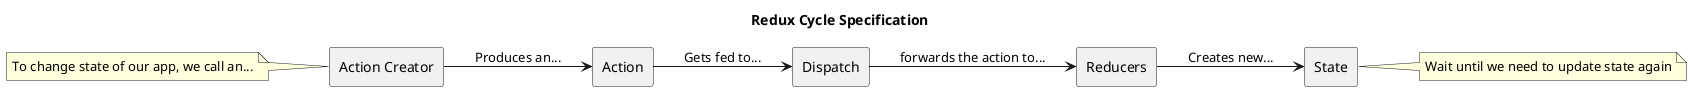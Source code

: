 @startuml
title Redux Cycle Specification
left to right direction

rectangle "Action Creator" as actionCreator
note left: To change state of our app, we call an...
rectangle "Action" as action
rectangle "Dispatch" as dispatch
rectangle "Reducers" as reducers
rectangle "State" as state

actionCreator --> action: Produces an...
action --> dispatch: Gets fed to...
dispatch --> reducers: forwards the action to...
reducers --> state: Creates new...
note right :Wait until we need to update state again
@enduml